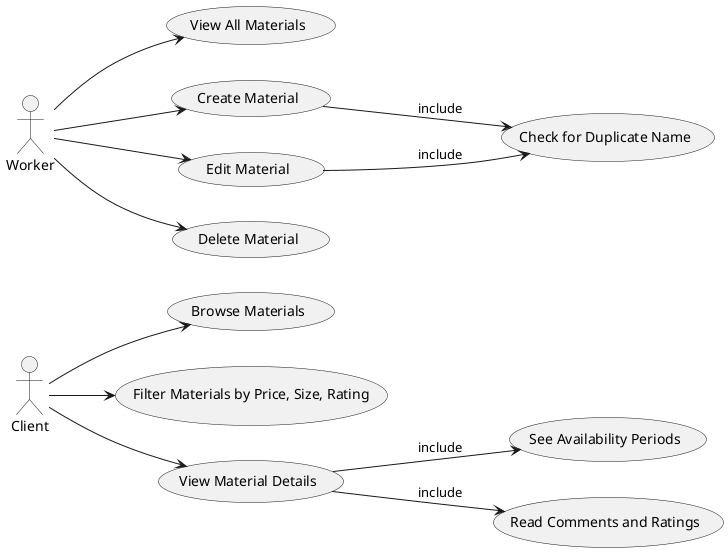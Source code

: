 @startuml
left to right direction

actor Client
actor Worker

Client --> (Browse Materials)
Client --> (Filter Materials by Price, Size, Rating)
Client --> (View Material Details)
(View Material Details) --> (See Availability Periods) : include
(View Material Details) --> (Read Comments and Ratings) : include

Worker --> (View All Materials)
Worker --> (Create Material)
Worker --> (Edit Material)
Worker --> (Delete Material)
(Create Material) --> (Check for Duplicate Name) : include
(Edit Material) --> (Check for Duplicate Name) : include
@enduml
